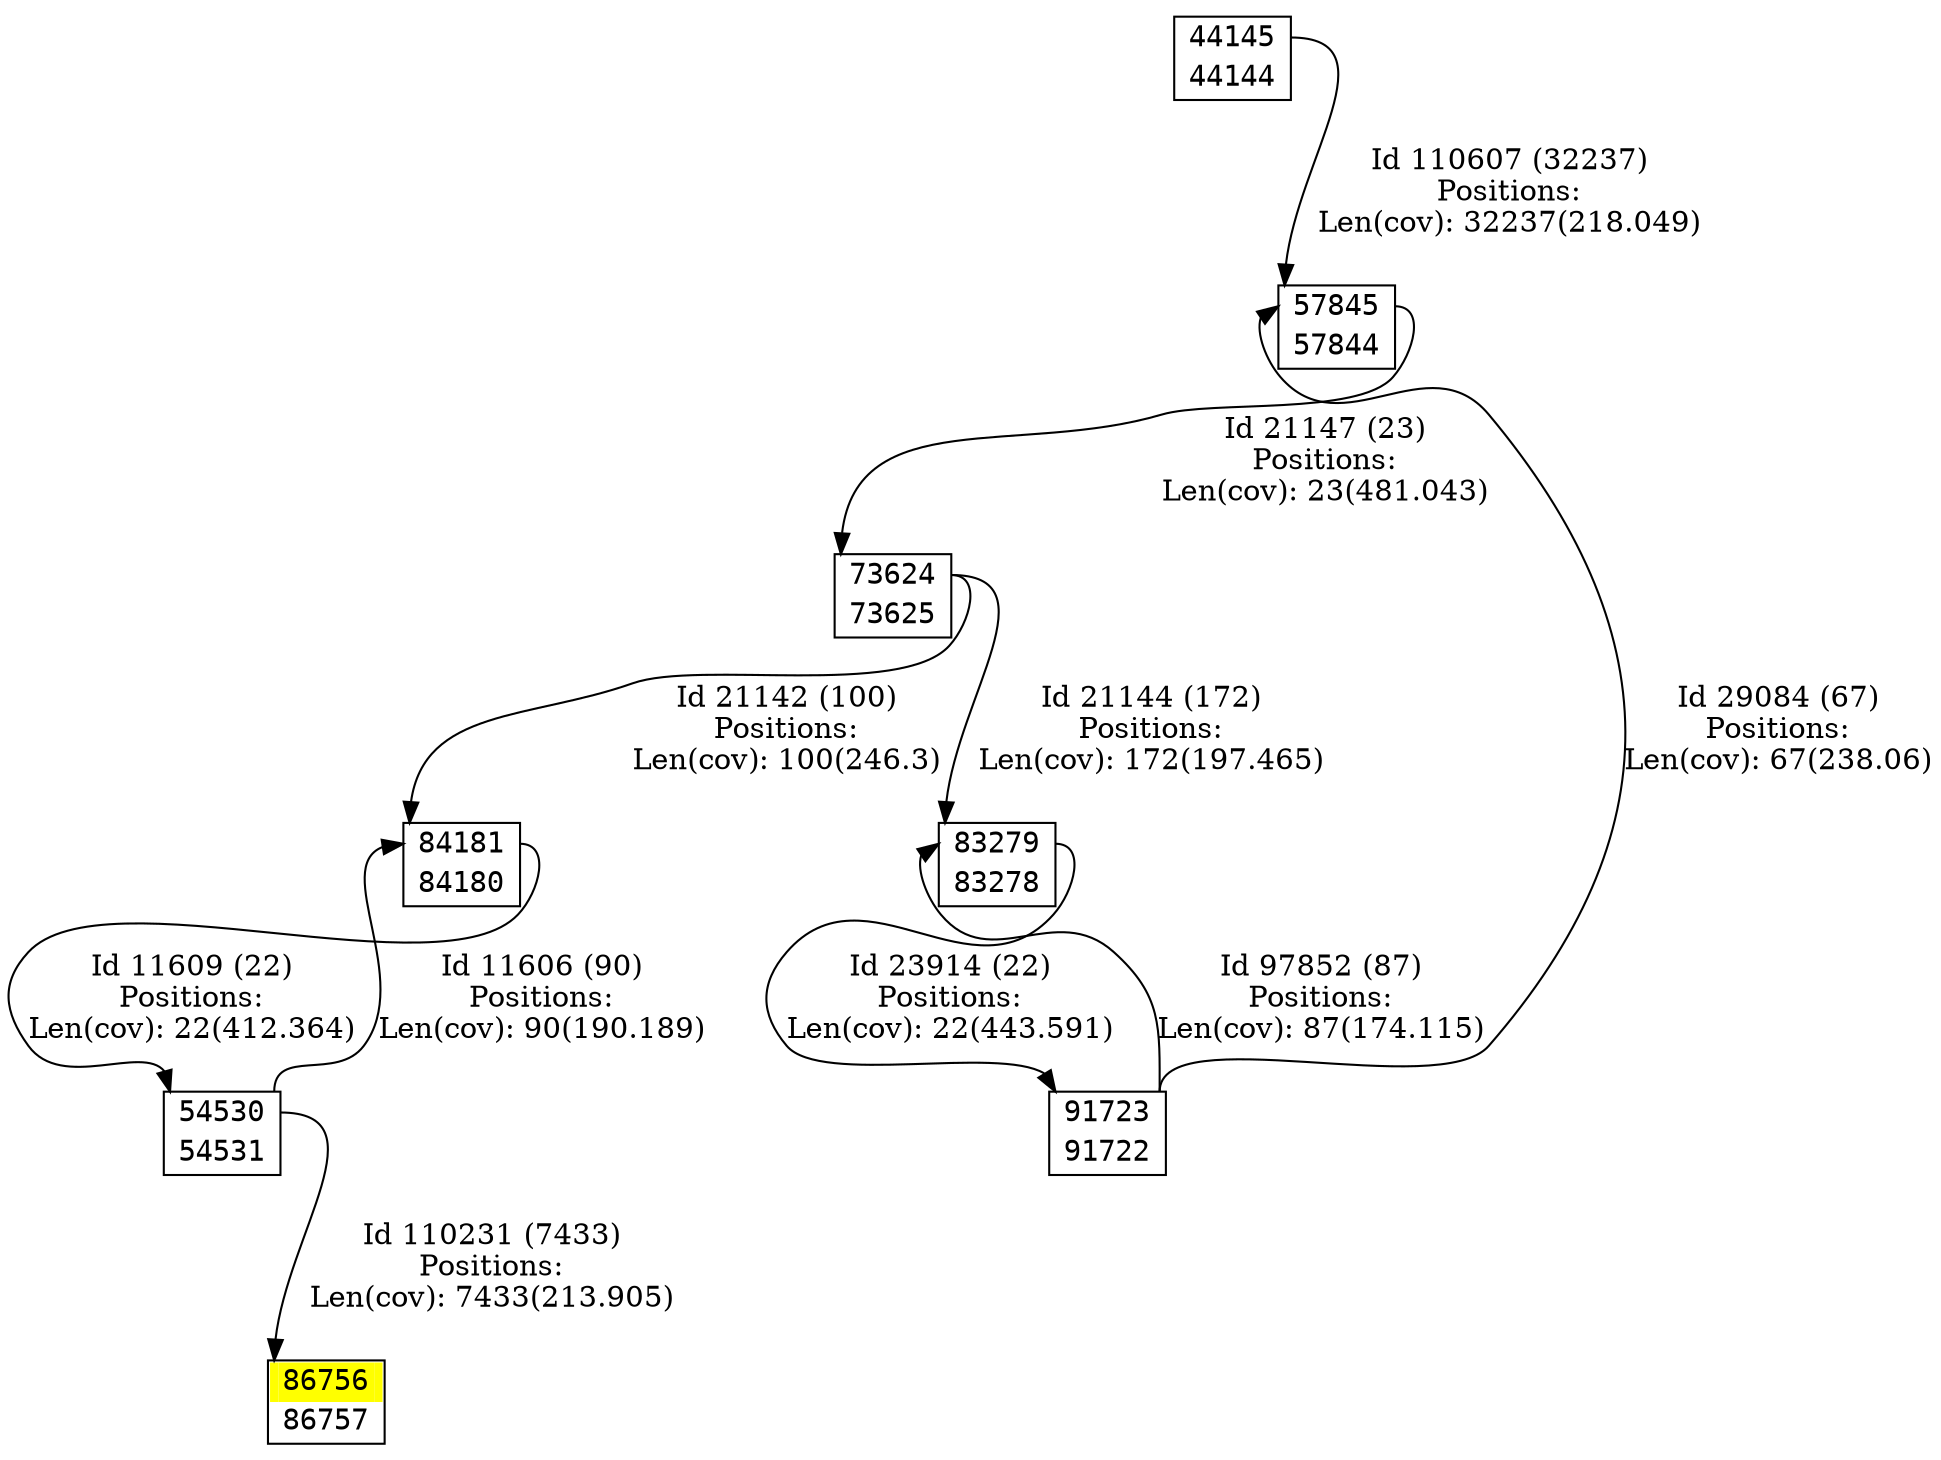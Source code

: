 digraph graph_picture {
node[fontname=<Courier> ,penwidth=<1.8> ,shape=<plaintext> ]
vertex_44144_44145[label=<<TABLE BORDER="1" CELLSPACING="0" >
<TR><TD BORDER="0" PORT = "port_44145_in" color="white" bgcolor="white" ></TD><TD BORDER="0" color="white" bgcolor="white" >44145</TD><TD BORDER="0" PORT = "port_44145_out" color="white" bgcolor="white" ></TD></TR>
<TR><TD BORDER="0" PORT = "port_44144_out" color="white" bgcolor="white" ></TD><TD BORDER="0" color="white" bgcolor="white" >44144</TD><TD BORDER="0" PORT = "port_44144_in" color="white" bgcolor="white" ></TD></TR>
</TABLE>> ,color=<black> ,URL=</vertex/44145.svg> ]
vertex_54530_54531[label=<<TABLE BORDER="1" CELLSPACING="0" >
<TR><TD BORDER="0" PORT = "port_54530_in" color="white" bgcolor="white" ></TD><TD BORDER="0" color="white" bgcolor="white" >54530</TD><TD BORDER="0" PORT = "port_54530_out" color="white" bgcolor="white" ></TD></TR>
<TR><TD BORDER="0" PORT = "port_54531_out" color="white" bgcolor="white" ></TD><TD BORDER="0" color="white" bgcolor="white" >54531</TD><TD BORDER="0" PORT = "port_54531_in" color="white" bgcolor="white" ></TD></TR>
</TABLE>> ,color=<black> ,URL=</vertex/54530.svg> ]
vertex_57844_57845[label=<<TABLE BORDER="1" CELLSPACING="0" >
<TR><TD BORDER="0" PORT = "port_57845_in" color="white" bgcolor="white" ></TD><TD BORDER="0" color="white" bgcolor="white" >57845</TD><TD BORDER="0" PORT = "port_57845_out" color="white" bgcolor="white" ></TD></TR>
<TR><TD BORDER="0" PORT = "port_57844_out" color="white" bgcolor="white" ></TD><TD BORDER="0" color="white" bgcolor="white" >57844</TD><TD BORDER="0" PORT = "port_57844_in" color="white" bgcolor="white" ></TD></TR>
</TABLE>> ,color=<black> ,URL=</vertex/57845.svg> ]
vertex_73624_73625[label=<<TABLE BORDER="1" CELLSPACING="0" >
<TR><TD BORDER="0" PORT = "port_73624_in" color="white" bgcolor="white" ></TD><TD BORDER="0" color="white" bgcolor="white" >73624</TD><TD BORDER="0" PORT = "port_73624_out" color="white" bgcolor="white" ></TD></TR>
<TR><TD BORDER="0" PORT = "port_73625_out" color="white" bgcolor="white" ></TD><TD BORDER="0" color="white" bgcolor="white" >73625</TD><TD BORDER="0" PORT = "port_73625_in" color="white" bgcolor="white" ></TD></TR>
</TABLE>> ,color=<black> ,URL=</vertex/73624.svg> ]
vertex_83278_83279[label=<<TABLE BORDER="1" CELLSPACING="0" >
<TR><TD BORDER="0" PORT = "port_83279_in" color="white" bgcolor="white" ></TD><TD BORDER="0" color="white" bgcolor="white" >83279</TD><TD BORDER="0" PORT = "port_83279_out" color="white" bgcolor="white" ></TD></TR>
<TR><TD BORDER="0" PORT = "port_83278_out" color="white" bgcolor="white" ></TD><TD BORDER="0" color="white" bgcolor="white" >83278</TD><TD BORDER="0" PORT = "port_83278_in" color="white" bgcolor="white" ></TD></TR>
</TABLE>> ,color=<black> ,URL=</vertex/83279.svg> ]
vertex_84180_84181[label=<<TABLE BORDER="1" CELLSPACING="0" >
<TR><TD BORDER="0" PORT = "port_84181_in" color="white" bgcolor="white" ></TD><TD BORDER="0" color="white" bgcolor="white" >84181</TD><TD BORDER="0" PORT = "port_84181_out" color="white" bgcolor="white" ></TD></TR>
<TR><TD BORDER="0" PORT = "port_84180_out" color="white" bgcolor="white" ></TD><TD BORDER="0" color="white" bgcolor="white" >84180</TD><TD BORDER="0" PORT = "port_84180_in" color="white" bgcolor="white" ></TD></TR>
</TABLE>> ,color=<black> ,URL=</vertex/84181.svg> ]
vertex_86756_86757[label=<<TABLE BORDER="1" CELLSPACING="0" >
<TR><TD BORDER="0" PORT = "port_86756_in" color="yellow" bgcolor="yellow" ></TD><TD BORDER="0" color="yellow" bgcolor="yellow" >86756</TD><TD BORDER="0" PORT = "port_86756_out" color="yellow" bgcolor="yellow" ></TD></TR>
<TR><TD BORDER="0" PORT = "port_86757_out" color="white" bgcolor="white" ></TD><TD BORDER="0" color="white" bgcolor="white" >86757</TD><TD BORDER="0" PORT = "port_86757_in" color="white" bgcolor="white" ></TD></TR>
</TABLE>> ,color=<black> ,URL=</vertex/86756.svg> ]
vertex_91722_91723[label=<<TABLE BORDER="1" CELLSPACING="0" >
<TR><TD BORDER="0" PORT = "port_91723_in" color="white" bgcolor="white" ></TD><TD BORDER="0" color="white" bgcolor="white" >91723</TD><TD BORDER="0" PORT = "port_91723_out" color="white" bgcolor="white" ></TD></TR>
<TR><TD BORDER="0" PORT = "port_91722_out" color="white" bgcolor="white" ></TD><TD BORDER="0" color="white" bgcolor="white" >91722</TD><TD BORDER="0" PORT = "port_91722_in" color="white" bgcolor="white" ></TD></TR>
</TABLE>> ,color=<black> ,URL=</vertex/91723.svg> ]
vertex_54530_54531:port_54530_out->vertex_84180_84181:port_84181_in[label="Id 11606 (90)\nPositions:\nLen(cov): 90(190.189)" ,color=<black> ]
vertex_84180_84181:port_84181_out->vertex_54530_54531:port_54530_in[label="Id 11609 (22)\nPositions:\nLen(cov): 22(412.364)" ,color=<black> ]
vertex_73624_73625:port_73624_out->vertex_84180_84181:port_84181_in[label="Id 21142 (100)\nPositions:\nLen(cov): 100(246.3)" ,color=<black> ]
vertex_73624_73625:port_73624_out->vertex_83278_83279:port_83279_in[label="Id 21144 (172)\nPositions:\nLen(cov): 172(197.465)" ,color=<black> ]
vertex_57844_57845:port_57845_out->vertex_73624_73625:port_73624_in[label="Id 21147 (23)\nPositions:\nLen(cov): 23(481.043)" ,color=<black> ]
vertex_83278_83279:port_83279_out->vertex_91722_91723:port_91723_in[label="Id 23914 (22)\nPositions:\nLen(cov): 22(443.591)" ,color=<black> ]
vertex_91722_91723:port_91723_out->vertex_57844_57845:port_57845_in[label="Id 29084 (67)\nPositions:\nLen(cov): 67(238.06)" ,color=<black> ]
vertex_91722_91723:port_91723_out->vertex_83278_83279:port_83279_in[label="Id 97852 (87)\nPositions:\nLen(cov): 87(174.115)" ,color=<black> ]
vertex_54530_54531:port_54530_out->vertex_86756_86757:port_86756_in[label="Id 110231 (7433)\nPositions:\nLen(cov): 7433(213.905)" ,color=<black> ]
vertex_44144_44145:port_44145_out->vertex_57844_57845:port_57845_in[label="Id 110607 (32237)\nPositions:\nLen(cov): 32237(218.049)" ,color=<black> ]
}
